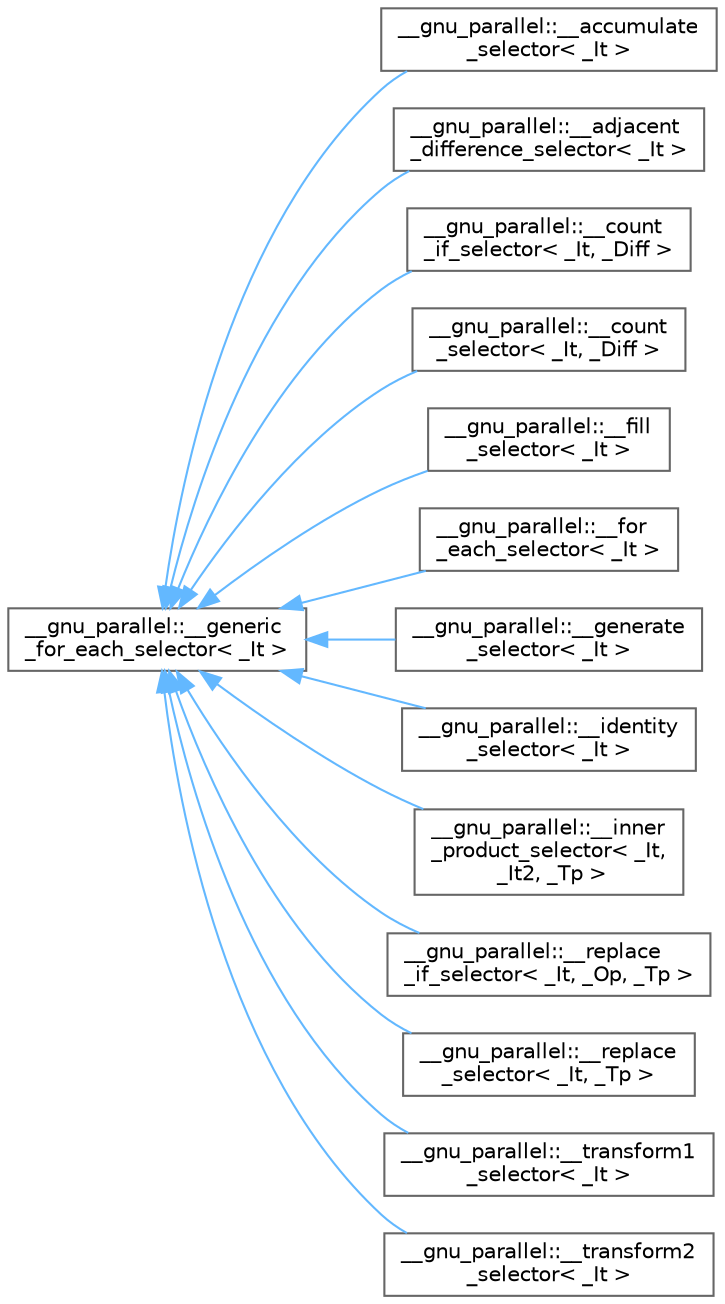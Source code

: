 digraph "Graphical Class Hierarchy"
{
 // LATEX_PDF_SIZE
  bgcolor="transparent";
  edge [fontname=Helvetica,fontsize=10,labelfontname=Helvetica,labelfontsize=10];
  node [fontname=Helvetica,fontsize=10,shape=box,height=0.2,width=0.4];
  rankdir="LR";
  Node0 [id="Node000000",label="__gnu_parallel::__generic\l_for_each_selector\< _It \>",height=0.2,width=0.4,color="grey40", fillcolor="white", style="filled",URL="$struct____gnu__parallel_1_1____generic__for__each__selector.html",tooltip="Generic __selector for embarrassingly parallel functions."];
  Node0 -> Node1 [id="edge17_Node000000_Node000001",dir="back",color="steelblue1",style="solid",tooltip=" "];
  Node1 [id="Node000001",label="__gnu_parallel::__accumulate\l_selector\< _It \>",height=0.2,width=0.4,color="grey40", fillcolor="white", style="filled",URL="$struct____gnu__parallel_1_1____accumulate__selector.html",tooltip="std::accumulate() selector."];
  Node0 -> Node2 [id="edge18_Node000000_Node000002",dir="back",color="steelblue1",style="solid",tooltip=" "];
  Node2 [id="Node000002",label="__gnu_parallel::__adjacent\l_difference_selector\< _It \>",height=0.2,width=0.4,color="grey40", fillcolor="white", style="filled",URL="$struct____gnu__parallel_1_1____adjacent__difference__selector.html",tooltip="Selector that returns the difference between two adjacent __elements."];
  Node0 -> Node3 [id="edge19_Node000000_Node000003",dir="back",color="steelblue1",style="solid",tooltip=" "];
  Node3 [id="Node000003",label="__gnu_parallel::__count\l_if_selector\< _It, _Diff \>",height=0.2,width=0.4,color="grey40", fillcolor="white", style="filled",URL="$struct____gnu__parallel_1_1____count__if__selector.html",tooltip="std::count_if () selector."];
  Node0 -> Node4 [id="edge20_Node000000_Node000004",dir="back",color="steelblue1",style="solid",tooltip=" "];
  Node4 [id="Node000004",label="__gnu_parallel::__count\l_selector\< _It, _Diff \>",height=0.2,width=0.4,color="grey40", fillcolor="white", style="filled",URL="$struct____gnu__parallel_1_1____count__selector.html",tooltip="std::count() selector."];
  Node0 -> Node5 [id="edge21_Node000000_Node000005",dir="back",color="steelblue1",style="solid",tooltip=" "];
  Node5 [id="Node000005",label="__gnu_parallel::__fill\l_selector\< _It \>",height=0.2,width=0.4,color="grey40", fillcolor="white", style="filled",URL="$struct____gnu__parallel_1_1____fill__selector.html",tooltip="std::fill() selector."];
  Node0 -> Node6 [id="edge22_Node000000_Node000006",dir="back",color="steelblue1",style="solid",tooltip=" "];
  Node6 [id="Node000006",label="__gnu_parallel::__for\l_each_selector\< _It \>",height=0.2,width=0.4,color="grey40", fillcolor="white", style="filled",URL="$struct____gnu__parallel_1_1____for__each__selector.html",tooltip="std::for_each() selector."];
  Node0 -> Node7 [id="edge23_Node000000_Node000007",dir="back",color="steelblue1",style="solid",tooltip=" "];
  Node7 [id="Node000007",label="__gnu_parallel::__generate\l_selector\< _It \>",height=0.2,width=0.4,color="grey40", fillcolor="white", style="filled",URL="$struct____gnu__parallel_1_1____generate__selector.html",tooltip="std::generate() selector."];
  Node0 -> Node8 [id="edge24_Node000000_Node000008",dir="back",color="steelblue1",style="solid",tooltip=" "];
  Node8 [id="Node000008",label="__gnu_parallel::__identity\l_selector\< _It \>",height=0.2,width=0.4,color="grey40", fillcolor="white", style="filled",URL="$struct____gnu__parallel_1_1____identity__selector.html",tooltip="Selector that just returns the passed iterator."];
  Node0 -> Node9 [id="edge25_Node000000_Node000009",dir="back",color="steelblue1",style="solid",tooltip=" "];
  Node9 [id="Node000009",label="__gnu_parallel::__inner\l_product_selector\< _It,\l _It2, _Tp \>",height=0.2,width=0.4,color="grey40", fillcolor="white", style="filled",URL="$struct____gnu__parallel_1_1____inner__product__selector.html",tooltip="std::inner_product() selector."];
  Node0 -> Node10 [id="edge26_Node000000_Node000010",dir="back",color="steelblue1",style="solid",tooltip=" "];
  Node10 [id="Node000010",label="__gnu_parallel::__replace\l_if_selector\< _It, _Op, _Tp \>",height=0.2,width=0.4,color="grey40", fillcolor="white", style="filled",URL="$struct____gnu__parallel_1_1____replace__if__selector.html",tooltip="std::replace() selector."];
  Node0 -> Node11 [id="edge27_Node000000_Node000011",dir="back",color="steelblue1",style="solid",tooltip=" "];
  Node11 [id="Node000011",label="__gnu_parallel::__replace\l_selector\< _It, _Tp \>",height=0.2,width=0.4,color="grey40", fillcolor="white", style="filled",URL="$struct____gnu__parallel_1_1____replace__selector.html",tooltip="std::replace() selector."];
  Node0 -> Node12 [id="edge28_Node000000_Node000012",dir="back",color="steelblue1",style="solid",tooltip=" "];
  Node12 [id="Node000012",label="__gnu_parallel::__transform1\l_selector\< _It \>",height=0.2,width=0.4,color="grey40", fillcolor="white", style="filled",URL="$struct____gnu__parallel_1_1____transform1__selector.html",tooltip="std::transform() __selector, one input sequence variant."];
  Node0 -> Node13 [id="edge29_Node000000_Node000013",dir="back",color="steelblue1",style="solid",tooltip=" "];
  Node13 [id="Node000013",label="__gnu_parallel::__transform2\l_selector\< _It \>",height=0.2,width=0.4,color="grey40", fillcolor="white", style="filled",URL="$struct____gnu__parallel_1_1____transform2__selector.html",tooltip="std::transform() __selector, two input sequences variant."];
}
